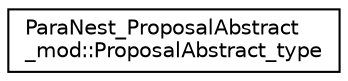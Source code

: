 digraph "Graphical Class Hierarchy"
{
 // LATEX_PDF_SIZE
  edge [fontname="Helvetica",fontsize="10",labelfontname="Helvetica",labelfontsize="10"];
  node [fontname="Helvetica",fontsize="10",shape=record];
  rankdir="LR";
  Node0 [label="ParaNest_ProposalAbstract\l_mod::ProposalAbstract_type",height=0.2,width=0.4,color="black", fillcolor="white", style="filled",URL="$structParaNest__ProposalAbstract__mod_1_1ProposalAbstract__type.html",tooltip=" "];
}
